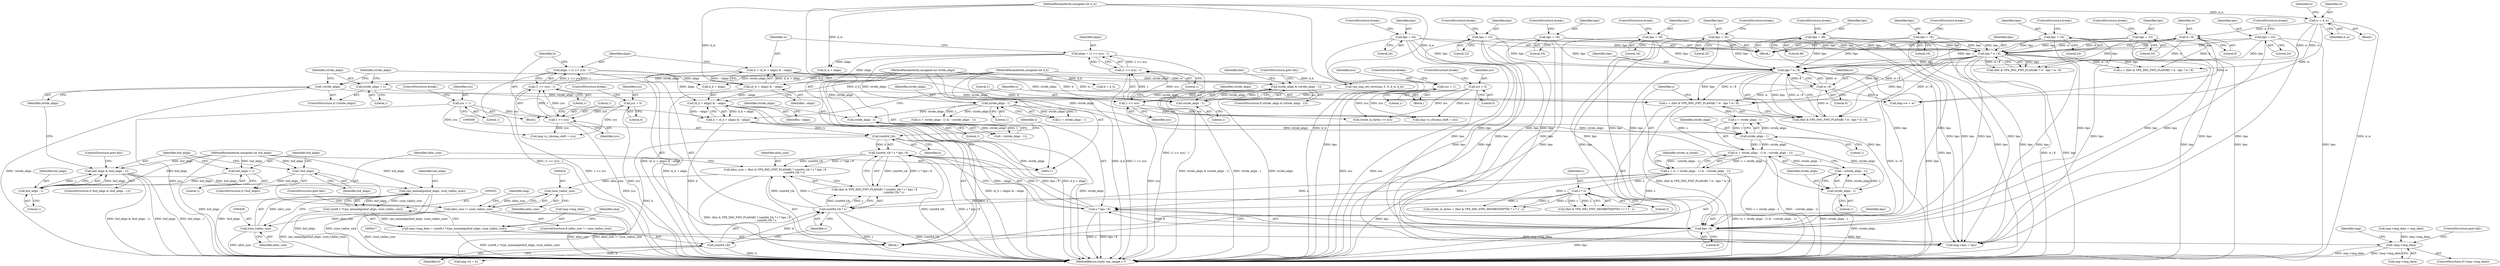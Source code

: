 digraph "0_Android_55cd1dd7c8d0a3de907d22e0f12718733f4e41d9@API" {
"1000433" [label="(Call,vpx_memalign(buf_align, (size_t)alloc_size))"];
"1000135" [label="(Call,buf_align & (buf_align - 1))"];
"1000137" [label="(Call,buf_align - 1)"];
"1000129" [label="(Call,!buf_align)"];
"1000116" [label="(MethodParameterIn,unsigned int buf_align)"];
"1000131" [label="(Call,buf_align = 1)"];
"1000435" [label="(Call,(size_t)alloc_size)"];
"1000421" [label="(Call,alloc_size != (size_t)alloc_size)"];
"1000423" [label="(Call,(size_t)alloc_size)"];
"1000400" [label="(Call,alloc_size = (fmt & VPX_IMG_FMT_PLANAR) ? (uint64_t)h * s * bps / 8\n                                            : (uint64_t)h * s)"];
"1000406" [label="(Call,(uint64_t)h * s * bps / 8)"];
"1000407" [label="(Call,(uint64_t)h)"];
"1000359" [label="(Call,h = (d_h + align) & ~align)"];
"1000361" [label="(Call,(d_h + align) & ~align)"];
"1000115" [label="(MethodParameterIn,unsigned int d_h)"];
"1000352" [label="(Call,align = (1 << ycs) - 1)"];
"1000354" [label="(Call,(1 << ycs) - 1)"];
"1000355" [label="(Call,1 << ycs)"];
"1000251" [label="(Call,ycs = 1)"];
"1000256" [label="(Call,ycs = 0)"];
"1000347" [label="(Call,(d_w + align) & ~align)"];
"1000114" [label="(MethodParameterIn,unsigned int d_w)"];
"1000338" [label="(Call,align = (1 << xcs) - 1)"];
"1000340" [label="(Call,(1 << xcs) - 1)"];
"1000341" [label="(Call,1 << xcs)"];
"1000232" [label="(Call,xcs = 1)"];
"1000237" [label="(Call,xcs = 0)"];
"1000410" [label="(Call,s * bps / 8)"];
"1000396" [label="(Call,s * 2)"];
"1000378" [label="(Call,s = (s + stride_align - 1) & ~(stride_align - 1))"];
"1000380" [label="(Call,(s + stride_align - 1) & ~(stride_align - 1))"];
"1000366" [label="(Call,s = (fmt & VPX_IMG_FMT_PLANAR) ? w : bps * w / 8)"];
"1000375" [label="(Call,w / 8)"];
"1000345" [label="(Call,w = (d_w + align) & ~align)"];
"1000373" [label="(Call,bps * w / 8)"];
"1000167" [label="(Call,bps = 24)"];
"1000186" [label="(Call,bps = 12)"];
"1000208" [label="(Call,bps = 32)"];
"1000178" [label="(Call,bps = 16)"];
"1000218" [label="(Call,bps = 16)"];
"1000213" [label="(Call,bps = 48)"];
"1000192" [label="(Call,bps = 16)"];
"1000161" [label="(Call,bps = 32)"];
"1000197" [label="(Call,bps = 24)"];
"1000202" [label="(Call,bps = 24)"];
"1000273" [label="(Call,bps * w / 8)"];
"1000275" [label="(Call,w / 8)"];
"1000260" [label="(Call,w = d_w)"];
"1000383" [label="(Call,stride_align - 1)"];
"1000287" [label="(Call,stride_align - 1)"];
"1000283" [label="(Call,stride_align - 1)"];
"1000148" [label="(Call,stride_align & (stride_align - 1))"];
"1000150" [label="(Call,stride_align - 1)"];
"1000142" [label="(Call,!stride_align)"];
"1000117" [label="(MethodParameterIn,unsigned int stride_align)"];
"1000144" [label="(Call,stride_align = 1)"];
"1000386" [label="(Call,~(stride_align - 1))"];
"1000387" [label="(Call,stride_align - 1)"];
"1000412" [label="(Call,bps / 8)"];
"1000415" [label="(Call,(uint64_t)h * s)"];
"1000416" [label="(Call,(uint64_t)h)"];
"1000431" [label="(Call,(uint8_t *)vpx_memalign(buf_align, (size_t)alloc_size))"];
"1000427" [label="(Call,img->img_data = (uint8_t *)vpx_memalign(buf_align, (size_t)alloc_size))"];
"1000444" [label="(Call,!img->img_data)"];
"1000251" [label="(Call,ycs = 1)"];
"1000258" [label="(Literal,0)"];
"1000412" [label="(Call,bps / 8)"];
"1000140" [label="(ControlStructure,goto fail;)"];
"1000397" [label="(Identifier,s)"];
"1000484" [label="(Call,img->bps = bps)"];
"1000181" [label="(ControlStructure,break;)"];
"1000170" [label="(ControlStructure,break;)"];
"1000136" [label="(Identifier,buf_align)"];
"1000415" [label="(Call,(uint64_t)h * s)"];
"1000147" [label="(ControlStructure,if (stride_align & (stride_align - 1)))"];
"1000139" [label="(Literal,1)"];
"1000142" [label="(Call,!stride_align)"];
"1000213" [label="(Call,bps = 48)"];
"1000260" [label="(Call,w = d_w)"];
"1000192" [label="(Call,bps = 16)"];
"1000189" [label="(ControlStructure,break;)"];
"1000378" [label="(Call,s = (s + stride_align - 1) & ~(stride_align - 1))"];
"1000437" [label="(Identifier,alloc_size)"];
"1000169" [label="(Literal,24)"];
"1000193" [label="(Identifier,bps)"];
"1000202" [label="(Call,bps = 24)"];
"1000340" [label="(Call,(1 << xcs) - 1)"];
"1000376" [label="(Identifier,w)"];
"1000348" [label="(Call,d_w + align)"];
"1000220" [label="(Literal,16)"];
"1000151" [label="(Identifier,stride_align)"];
"1000413" [label="(Identifier,bps)"];
"1000474" [label="(Call,img->x_chroma_shift = xcs)"];
"1000224" [label="(Block,)"];
"1000114" [label="(MethodParameterIn,unsigned int d_w)"];
"1000443" [label="(ControlStructure,if (!img->img_data))"];
"1000135" [label="(Call,buf_align & (buf_align - 1))"];
"1000263" [label="(Call,h = d_h)"];
"1000163" [label="(Literal,32)"];
"1000164" [label="(ControlStructure,break;)"];
"1000266" [label="(Call,s = (fmt & VPX_IMG_FMT_PLANAR) ? w : bps * w / 8)"];
"1000186" [label="(Call,bps = 12)"];
"1000380" [label="(Call,(s + stride_align - 1) & ~(stride_align - 1))"];
"1000356" [label="(Literal,1)"];
"1000162" [label="(Identifier,bps)"];
"1000221" [label="(ControlStructure,break;)"];
"1000209" [label="(Identifier,bps)"];
"1000410" [label="(Call,s * bps / 8)"];
"1000195" [label="(ControlStructure,break;)"];
"1000208" [label="(Call,bps = 32)"];
"1000141" [label="(ControlStructure,if (!stride_align))"];
"1000134" [label="(ControlStructure,if (buf_align & (buf_align - 1)))"];
"1000198" [label="(Identifier,bps)"];
"1000252" [label="(Identifier,ycs)"];
"1000261" [label="(Identifier,w)"];
"1000143" [label="(Identifier,stride_align)"];
"1000129" [label="(Call,!buf_align)"];
"1000344" [label="(Literal,1)"];
"1000368" [label="(Call,(fmt & VPX_IMG_FMT_PLANAR) ? w : bps * w / 8)"];
"1000148" [label="(Call,stride_align & (stride_align - 1))"];
"1000116" [label="(MethodParameterIn,unsigned int buf_align)"];
"1000276" [label="(Identifier,w)"];
"1000285" [label="(Literal,1)"];
"1000238" [label="(Identifier,xcs)"];
"1000384" [label="(Identifier,stride_align)"];
"1000392" [label="(Call,(fmt & VPX_IMG_FMT_HIGHBITDEPTH) ? s * 2 : s)"];
"1000203" [label="(Identifier,bps)"];
"1000426" [label="(ControlStructure,goto fail;)"];
"1000435" [label="(Call,(size_t)alloc_size)"];
"1000211" [label="(ControlStructure,break;)"];
"1000215" [label="(Literal,48)"];
"1000338" [label="(Call,align = (1 << xcs) - 1)"];
"1000243" [label="(Block,)"];
"1000433" [label="(Call,vpx_memalign(buf_align, (size_t)alloc_size))"];
"1000355" [label="(Call,1 << ycs)"];
"1000153" [label="(ControlStructure,goto fail;)"];
"1000431" [label="(Call,(uint8_t *)vpx_memalign(buf_align, (size_t)alloc_size))"];
"1000365" [label="(Identifier,~align)"];
"1000422" [label="(Identifier,alloc_size)"];
"1000406" [label="(Call,(uint64_t)h * s * bps / 8)"];
"1000149" [label="(Identifier,stride_align)"];
"1000286" [label="(Call,~(stride_align - 1))"];
"1000358" [label="(Literal,1)"];
"1000414" [label="(Literal,8)"];
"1000386" [label="(Call,~(stride_align - 1))"];
"1000280" [label="(Call,(s + stride_align - 1) & ~(stride_align - 1))"];
"1000253" [label="(Literal,1)"];
"1000131" [label="(Call,buf_align = 1)"];
"1000379" [label="(Identifier,s)"];
"1000429" [label="(Identifier,img)"];
"1000219" [label="(Identifier,bps)"];
"1000416" [label="(Call,(uint64_t)h)"];
"1000264" [label="(Identifier,h)"];
"1000400" [label="(Call,alloc_size = (fmt & VPX_IMG_FMT_PLANAR) ? (uint64_t)h * s * bps / 8\n                                            : (uint64_t)h * s)"];
"1000375" [label="(Call,w / 8)"];
"1000388" [label="(Identifier,stride_align)"];
"1000428" [label="(Call,img->img_data)"];
"1000383" [label="(Call,stride_align - 1)"];
"1000137" [label="(Call,buf_align - 1)"];
"1000161" [label="(Call,bps = 32)"];
"1000194" [label="(Literal,16)"];
"1000360" [label="(Identifier,h)"];
"1000464" [label="(Call,img->w = w)"];
"1000469" [label="(Call,img->h = h)"];
"1000387" [label="(Call,stride_align - 1)"];
"1000367" [label="(Identifier,s)"];
"1000479" [label="(Call,img->y_chroma_shift = ycs)"];
"1000341" [label="(Call,1 << xcs)"];
"1000117" [label="(MethodParameterIn,unsigned int stride_align)"];
"1000353" [label="(Identifier,align)"];
"1000167" [label="(Call,bps = 24)"];
"1000411" [label="(Identifier,s)"];
"1000237" [label="(Call,xcs = 0)"];
"1000390" [label="(Call,stride_in_bytes = (fmt & VPX_IMG_FMT_HIGHBITDEPTH) ? s * 2 : s)"];
"1000451" [label="(Identifier,img)"];
"1000187" [label="(Identifier,bps)"];
"1000389" [label="(Literal,1)"];
"1000138" [label="(Identifier,buf_align)"];
"1000188" [label="(Literal,12)"];
"1000283" [label="(Call,stride_align - 1)"];
"1000204" [label="(Literal,24)"];
"1000152" [label="(Literal,1)"];
"1000514" [label="(Call,stride_in_bytes >> xcs)"];
"1000409" [label="(Identifier,h)"];
"1000146" [label="(Literal,1)"];
"1000352" [label="(Call,align = (1 << ycs) - 1)"];
"1000210" [label="(Literal,32)"];
"1000256" [label="(Call,ycs = 0)"];
"1000328" [label="(Call,img->img_data = img_data)"];
"1000132" [label="(Identifier,buf_align)"];
"1000427" [label="(Call,img->img_data = (uint8_t *)vpx_memalign(buf_align, (size_t)alloc_size))"];
"1000156" [label="(Block,)"];
"1000351" [label="(Identifier,~align)"];
"1000289" [label="(Literal,1)"];
"1000357" [label="(Identifier,ycs)"];
"1000235" [label="(ControlStructure,break;)"];
"1000407" [label="(Call,(uint64_t)h)"];
"1000448" [label="(ControlStructure,goto fail;)"];
"1000199" [label="(Literal,24)"];
"1000359" [label="(Call,h = (d_h + align) & ~align)"];
"1000234" [label="(Literal,1)"];
"1000178" [label="(Call,bps = 16)"];
"1000287" [label="(Call,stride_align - 1)"];
"1000345" [label="(Call,w = (d_w + align) & ~align)"];
"1000150" [label="(Call,stride_align - 1)"];
"1000205" [label="(ControlStructure,break;)"];
"1000519" [label="(Call,vpx_img_set_rect(img, 0, 0, d_w, d_h))"];
"1000232" [label="(Call,xcs = 1)"];
"1000381" [label="(Call,s + stride_align - 1)"];
"1000401" [label="(Identifier,alloc_size)"];
"1000343" [label="(Identifier,xcs)"];
"1000284" [label="(Identifier,stride_align)"];
"1000133" [label="(Literal,1)"];
"1000420" [label="(ControlStructure,if (alloc_size != (size_t)alloc_size))"];
"1000262" [label="(Identifier,d_w)"];
"1000339" [label="(Identifier,align)"];
"1000218" [label="(Call,bps = 16)"];
"1000418" [label="(Identifier,h)"];
"1000354" [label="(Call,(1 << ycs) - 1)"];
"1000233" [label="(Identifier,xcs)"];
"1000155" [label="(Identifier,fmt)"];
"1000425" [label="(Identifier,alloc_size)"];
"1000128" [label="(ControlStructure,if (!buf_align))"];
"1000273" [label="(Call,bps * w / 8)"];
"1000342" [label="(Literal,1)"];
"1000216" [label="(ControlStructure,break;)"];
"1000445" [label="(Call,img->img_data)"];
"1000366" [label="(Call,s = (fmt & VPX_IMG_FMT_PLANAR) ? w : bps * w / 8)"];
"1000532" [label="(MethodReturn,static vpx_image_t *)"];
"1000179" [label="(Identifier,bps)"];
"1000130" [label="(Identifier,buf_align)"];
"1000145" [label="(Identifier,stride_align)"];
"1000240" [label="(ControlStructure,break;)"];
"1000288" [label="(Identifier,stride_align)"];
"1000119" [label="(Block,)"];
"1000144" [label="(Call,stride_align = 1)"];
"1000444" [label="(Call,!img->img_data)"];
"1000419" [label="(Identifier,s)"];
"1000168" [label="(Identifier,bps)"];
"1000434" [label="(Identifier,buf_align)"];
"1000268" [label="(Call,(fmt & VPX_IMG_FMT_PLANAR) ? w : bps * w / 8)"];
"1000275" [label="(Call,w / 8)"];
"1000346" [label="(Identifier,w)"];
"1000440" [label="(Identifier,img)"];
"1000257" [label="(Identifier,ycs)"];
"1000347" [label="(Call,(d_w + align) & ~align)"];
"1000197" [label="(Call,bps = 24)"];
"1000402" [label="(Call,(fmt & VPX_IMG_FMT_PLANAR) ? (uint64_t)h * s * bps / 8\n                                            : (uint64_t)h * s)"];
"1000421" [label="(Call,alloc_size != (size_t)alloc_size)"];
"1000259" [label="(ControlStructure,break;)"];
"1000254" [label="(ControlStructure,break;)"];
"1000398" [label="(Literal,2)"];
"1000336" [label="(Block,)"];
"1000277" [label="(Literal,8)"];
"1000281" [label="(Call,s + stride_align - 1)"];
"1000200" [label="(ControlStructure,break;)"];
"1000423" [label="(Call,(size_t)alloc_size)"];
"1000391" [label="(Identifier,stride_in_bytes)"];
"1000239" [label="(Literal,0)"];
"1000214" [label="(Identifier,bps)"];
"1000385" [label="(Literal,1)"];
"1000377" [label="(Literal,8)"];
"1000374" [label="(Identifier,bps)"];
"1000362" [label="(Call,d_h + align)"];
"1000180" [label="(Literal,16)"];
"1000373" [label="(Call,bps * w / 8)"];
"1000361" [label="(Call,(d_h + align) & ~align)"];
"1000115" [label="(MethodParameterIn,unsigned int d_h)"];
"1000274" [label="(Identifier,bps)"];
"1000396" [label="(Call,s * 2)"];
"1000433" -> "1000431"  [label="AST: "];
"1000433" -> "1000435"  [label="CFG: "];
"1000434" -> "1000433"  [label="AST: "];
"1000435" -> "1000433"  [label="AST: "];
"1000431" -> "1000433"  [label="CFG: "];
"1000433" -> "1000532"  [label="DDG: buf_align"];
"1000433" -> "1000532"  [label="DDG: (size_t)alloc_size"];
"1000433" -> "1000431"  [label="DDG: buf_align"];
"1000433" -> "1000431"  [label="DDG: (size_t)alloc_size"];
"1000135" -> "1000433"  [label="DDG: buf_align"];
"1000116" -> "1000433"  [label="DDG: buf_align"];
"1000435" -> "1000433"  [label="DDG: alloc_size"];
"1000135" -> "1000134"  [label="AST: "];
"1000135" -> "1000137"  [label="CFG: "];
"1000136" -> "1000135"  [label="AST: "];
"1000137" -> "1000135"  [label="AST: "];
"1000140" -> "1000135"  [label="CFG: "];
"1000143" -> "1000135"  [label="CFG: "];
"1000135" -> "1000532"  [label="DDG: buf_align & (buf_align - 1)"];
"1000135" -> "1000532"  [label="DDG: buf_align"];
"1000135" -> "1000532"  [label="DDG: buf_align - 1"];
"1000137" -> "1000135"  [label="DDG: buf_align"];
"1000137" -> "1000135"  [label="DDG: 1"];
"1000116" -> "1000135"  [label="DDG: buf_align"];
"1000137" -> "1000139"  [label="CFG: "];
"1000138" -> "1000137"  [label="AST: "];
"1000139" -> "1000137"  [label="AST: "];
"1000129" -> "1000137"  [label="DDG: buf_align"];
"1000131" -> "1000137"  [label="DDG: buf_align"];
"1000116" -> "1000137"  [label="DDG: buf_align"];
"1000129" -> "1000128"  [label="AST: "];
"1000129" -> "1000130"  [label="CFG: "];
"1000130" -> "1000129"  [label="AST: "];
"1000132" -> "1000129"  [label="CFG: "];
"1000136" -> "1000129"  [label="CFG: "];
"1000129" -> "1000532"  [label="DDG: !buf_align"];
"1000116" -> "1000129"  [label="DDG: buf_align"];
"1000116" -> "1000111"  [label="AST: "];
"1000116" -> "1000532"  [label="DDG: buf_align"];
"1000116" -> "1000131"  [label="DDG: buf_align"];
"1000131" -> "1000128"  [label="AST: "];
"1000131" -> "1000133"  [label="CFG: "];
"1000132" -> "1000131"  [label="AST: "];
"1000133" -> "1000131"  [label="AST: "];
"1000136" -> "1000131"  [label="CFG: "];
"1000435" -> "1000437"  [label="CFG: "];
"1000436" -> "1000435"  [label="AST: "];
"1000437" -> "1000435"  [label="AST: "];
"1000435" -> "1000532"  [label="DDG: alloc_size"];
"1000421" -> "1000435"  [label="DDG: alloc_size"];
"1000421" -> "1000420"  [label="AST: "];
"1000421" -> "1000423"  [label="CFG: "];
"1000422" -> "1000421"  [label="AST: "];
"1000423" -> "1000421"  [label="AST: "];
"1000426" -> "1000421"  [label="CFG: "];
"1000429" -> "1000421"  [label="CFG: "];
"1000421" -> "1000532"  [label="DDG: (size_t)alloc_size"];
"1000421" -> "1000532"  [label="DDG: alloc_size"];
"1000421" -> "1000532"  [label="DDG: alloc_size != (size_t)alloc_size"];
"1000423" -> "1000421"  [label="DDG: alloc_size"];
"1000423" -> "1000425"  [label="CFG: "];
"1000424" -> "1000423"  [label="AST: "];
"1000425" -> "1000423"  [label="AST: "];
"1000400" -> "1000423"  [label="DDG: alloc_size"];
"1000400" -> "1000336"  [label="AST: "];
"1000400" -> "1000402"  [label="CFG: "];
"1000401" -> "1000400"  [label="AST: "];
"1000402" -> "1000400"  [label="AST: "];
"1000422" -> "1000400"  [label="CFG: "];
"1000400" -> "1000532"  [label="DDG: (fmt & VPX_IMG_FMT_PLANAR) ? (uint64_t)h * s * bps / 8\n                                            : (uint64_t)h * s"];
"1000406" -> "1000400"  [label="DDG: (uint64_t)h"];
"1000406" -> "1000400"  [label="DDG: s * bps / 8"];
"1000415" -> "1000400"  [label="DDG: (uint64_t)h"];
"1000415" -> "1000400"  [label="DDG: s"];
"1000406" -> "1000402"  [label="AST: "];
"1000406" -> "1000410"  [label="CFG: "];
"1000407" -> "1000406"  [label="AST: "];
"1000410" -> "1000406"  [label="AST: "];
"1000402" -> "1000406"  [label="CFG: "];
"1000406" -> "1000532"  [label="DDG: (uint64_t)h"];
"1000406" -> "1000532"  [label="DDG: s * bps / 8"];
"1000406" -> "1000402"  [label="DDG: (uint64_t)h"];
"1000406" -> "1000402"  [label="DDG: s * bps / 8"];
"1000407" -> "1000406"  [label="DDG: h"];
"1000410" -> "1000406"  [label="DDG: s"];
"1000410" -> "1000406"  [label="DDG: bps / 8"];
"1000407" -> "1000409"  [label="CFG: "];
"1000408" -> "1000407"  [label="AST: "];
"1000409" -> "1000407"  [label="AST: "];
"1000411" -> "1000407"  [label="CFG: "];
"1000407" -> "1000532"  [label="DDG: h"];
"1000359" -> "1000407"  [label="DDG: h"];
"1000407" -> "1000469"  [label="DDG: h"];
"1000359" -> "1000336"  [label="AST: "];
"1000359" -> "1000361"  [label="CFG: "];
"1000360" -> "1000359"  [label="AST: "];
"1000361" -> "1000359"  [label="AST: "];
"1000367" -> "1000359"  [label="CFG: "];
"1000359" -> "1000532"  [label="DDG: (d_h + align) & ~align"];
"1000361" -> "1000359"  [label="DDG: d_h + align"];
"1000361" -> "1000359"  [label="DDG: ~align"];
"1000359" -> "1000416"  [label="DDG: h"];
"1000361" -> "1000365"  [label="CFG: "];
"1000362" -> "1000361"  [label="AST: "];
"1000365" -> "1000361"  [label="AST: "];
"1000361" -> "1000532"  [label="DDG: ~align"];
"1000361" -> "1000532"  [label="DDG: d_h + align"];
"1000115" -> "1000361"  [label="DDG: d_h"];
"1000352" -> "1000361"  [label="DDG: align"];
"1000347" -> "1000361"  [label="DDG: ~align"];
"1000115" -> "1000111"  [label="AST: "];
"1000115" -> "1000532"  [label="DDG: d_h"];
"1000115" -> "1000263"  [label="DDG: d_h"];
"1000115" -> "1000362"  [label="DDG: d_h"];
"1000115" -> "1000519"  [label="DDG: d_h"];
"1000352" -> "1000336"  [label="AST: "];
"1000352" -> "1000354"  [label="CFG: "];
"1000353" -> "1000352"  [label="AST: "];
"1000354" -> "1000352"  [label="AST: "];
"1000360" -> "1000352"  [label="CFG: "];
"1000352" -> "1000532"  [label="DDG: (1 << ycs) - 1"];
"1000354" -> "1000352"  [label="DDG: 1 << ycs"];
"1000354" -> "1000352"  [label="DDG: 1"];
"1000352" -> "1000362"  [label="DDG: align"];
"1000354" -> "1000358"  [label="CFG: "];
"1000355" -> "1000354"  [label="AST: "];
"1000358" -> "1000354"  [label="AST: "];
"1000354" -> "1000532"  [label="DDG: 1 << ycs"];
"1000355" -> "1000354"  [label="DDG: 1"];
"1000355" -> "1000354"  [label="DDG: ycs"];
"1000355" -> "1000357"  [label="CFG: "];
"1000356" -> "1000355"  [label="AST: "];
"1000357" -> "1000355"  [label="AST: "];
"1000358" -> "1000355"  [label="CFG: "];
"1000355" -> "1000532"  [label="DDG: ycs"];
"1000251" -> "1000355"  [label="DDG: ycs"];
"1000256" -> "1000355"  [label="DDG: ycs"];
"1000355" -> "1000479"  [label="DDG: ycs"];
"1000251" -> "1000243"  [label="AST: "];
"1000251" -> "1000253"  [label="CFG: "];
"1000252" -> "1000251"  [label="AST: "];
"1000253" -> "1000251"  [label="AST: "];
"1000254" -> "1000251"  [label="CFG: "];
"1000251" -> "1000532"  [label="DDG: ycs"];
"1000251" -> "1000479"  [label="DDG: ycs"];
"1000256" -> "1000243"  [label="AST: "];
"1000256" -> "1000258"  [label="CFG: "];
"1000257" -> "1000256"  [label="AST: "];
"1000258" -> "1000256"  [label="AST: "];
"1000259" -> "1000256"  [label="CFG: "];
"1000256" -> "1000532"  [label="DDG: ycs"];
"1000256" -> "1000479"  [label="DDG: ycs"];
"1000347" -> "1000345"  [label="AST: "];
"1000347" -> "1000351"  [label="CFG: "];
"1000348" -> "1000347"  [label="AST: "];
"1000351" -> "1000347"  [label="AST: "];
"1000345" -> "1000347"  [label="CFG: "];
"1000347" -> "1000532"  [label="DDG: d_w + align"];
"1000347" -> "1000345"  [label="DDG: d_w + align"];
"1000347" -> "1000345"  [label="DDG: ~align"];
"1000114" -> "1000347"  [label="DDG: d_w"];
"1000338" -> "1000347"  [label="DDG: align"];
"1000114" -> "1000111"  [label="AST: "];
"1000114" -> "1000532"  [label="DDG: d_w"];
"1000114" -> "1000260"  [label="DDG: d_w"];
"1000114" -> "1000348"  [label="DDG: d_w"];
"1000114" -> "1000519"  [label="DDG: d_w"];
"1000338" -> "1000336"  [label="AST: "];
"1000338" -> "1000340"  [label="CFG: "];
"1000339" -> "1000338"  [label="AST: "];
"1000340" -> "1000338"  [label="AST: "];
"1000346" -> "1000338"  [label="CFG: "];
"1000338" -> "1000532"  [label="DDG: (1 << xcs) - 1"];
"1000340" -> "1000338"  [label="DDG: 1 << xcs"];
"1000340" -> "1000338"  [label="DDG: 1"];
"1000338" -> "1000348"  [label="DDG: align"];
"1000340" -> "1000344"  [label="CFG: "];
"1000341" -> "1000340"  [label="AST: "];
"1000344" -> "1000340"  [label="AST: "];
"1000340" -> "1000532"  [label="DDG: 1 << xcs"];
"1000341" -> "1000340"  [label="DDG: 1"];
"1000341" -> "1000340"  [label="DDG: xcs"];
"1000341" -> "1000343"  [label="CFG: "];
"1000342" -> "1000341"  [label="AST: "];
"1000343" -> "1000341"  [label="AST: "];
"1000344" -> "1000341"  [label="CFG: "];
"1000341" -> "1000532"  [label="DDG: xcs"];
"1000232" -> "1000341"  [label="DDG: xcs"];
"1000237" -> "1000341"  [label="DDG: xcs"];
"1000341" -> "1000474"  [label="DDG: xcs"];
"1000341" -> "1000514"  [label="DDG: xcs"];
"1000232" -> "1000224"  [label="AST: "];
"1000232" -> "1000234"  [label="CFG: "];
"1000233" -> "1000232"  [label="AST: "];
"1000234" -> "1000232"  [label="AST: "];
"1000235" -> "1000232"  [label="CFG: "];
"1000232" -> "1000532"  [label="DDG: xcs"];
"1000232" -> "1000474"  [label="DDG: xcs"];
"1000232" -> "1000514"  [label="DDG: xcs"];
"1000237" -> "1000224"  [label="AST: "];
"1000237" -> "1000239"  [label="CFG: "];
"1000238" -> "1000237"  [label="AST: "];
"1000239" -> "1000237"  [label="AST: "];
"1000240" -> "1000237"  [label="CFG: "];
"1000237" -> "1000532"  [label="DDG: xcs"];
"1000237" -> "1000474"  [label="DDG: xcs"];
"1000237" -> "1000514"  [label="DDG: xcs"];
"1000410" -> "1000412"  [label="CFG: "];
"1000411" -> "1000410"  [label="AST: "];
"1000412" -> "1000410"  [label="AST: "];
"1000410" -> "1000532"  [label="DDG: s"];
"1000410" -> "1000532"  [label="DDG: bps / 8"];
"1000396" -> "1000410"  [label="DDG: s"];
"1000378" -> "1000410"  [label="DDG: s"];
"1000412" -> "1000410"  [label="DDG: bps"];
"1000412" -> "1000410"  [label="DDG: 8"];
"1000396" -> "1000392"  [label="AST: "];
"1000396" -> "1000398"  [label="CFG: "];
"1000397" -> "1000396"  [label="AST: "];
"1000398" -> "1000396"  [label="AST: "];
"1000392" -> "1000396"  [label="CFG: "];
"1000396" -> "1000390"  [label="DDG: s"];
"1000396" -> "1000390"  [label="DDG: 2"];
"1000396" -> "1000392"  [label="DDG: s"];
"1000396" -> "1000392"  [label="DDG: 2"];
"1000378" -> "1000396"  [label="DDG: s"];
"1000396" -> "1000415"  [label="DDG: s"];
"1000378" -> "1000336"  [label="AST: "];
"1000378" -> "1000380"  [label="CFG: "];
"1000379" -> "1000378"  [label="AST: "];
"1000380" -> "1000378"  [label="AST: "];
"1000391" -> "1000378"  [label="CFG: "];
"1000378" -> "1000532"  [label="DDG: (s + stride_align - 1) & ~(stride_align - 1)"];
"1000380" -> "1000378"  [label="DDG: s + stride_align - 1"];
"1000380" -> "1000378"  [label="DDG: ~(stride_align - 1)"];
"1000378" -> "1000390"  [label="DDG: s"];
"1000378" -> "1000392"  [label="DDG: s"];
"1000378" -> "1000415"  [label="DDG: s"];
"1000380" -> "1000386"  [label="CFG: "];
"1000381" -> "1000380"  [label="AST: "];
"1000386" -> "1000380"  [label="AST: "];
"1000380" -> "1000532"  [label="DDG: ~(stride_align - 1)"];
"1000380" -> "1000532"  [label="DDG: s + stride_align - 1"];
"1000366" -> "1000380"  [label="DDG: s"];
"1000383" -> "1000380"  [label="DDG: stride_align"];
"1000383" -> "1000380"  [label="DDG: 1"];
"1000386" -> "1000380"  [label="DDG: stride_align - 1"];
"1000366" -> "1000336"  [label="AST: "];
"1000366" -> "1000368"  [label="CFG: "];
"1000367" -> "1000366"  [label="AST: "];
"1000368" -> "1000366"  [label="AST: "];
"1000379" -> "1000366"  [label="CFG: "];
"1000366" -> "1000532"  [label="DDG: (fmt & VPX_IMG_FMT_PLANAR) ? w : bps * w / 8"];
"1000375" -> "1000366"  [label="DDG: w"];
"1000345" -> "1000366"  [label="DDG: w"];
"1000373" -> "1000366"  [label="DDG: bps"];
"1000373" -> "1000366"  [label="DDG: w / 8"];
"1000273" -> "1000366"  [label="DDG: bps"];
"1000273" -> "1000366"  [label="DDG: w / 8"];
"1000366" -> "1000381"  [label="DDG: s"];
"1000375" -> "1000373"  [label="AST: "];
"1000375" -> "1000377"  [label="CFG: "];
"1000376" -> "1000375"  [label="AST: "];
"1000377" -> "1000375"  [label="AST: "];
"1000373" -> "1000375"  [label="CFG: "];
"1000375" -> "1000368"  [label="DDG: w"];
"1000375" -> "1000373"  [label="DDG: w"];
"1000375" -> "1000373"  [label="DDG: 8"];
"1000345" -> "1000375"  [label="DDG: w"];
"1000375" -> "1000464"  [label="DDG: w"];
"1000345" -> "1000336"  [label="AST: "];
"1000346" -> "1000345"  [label="AST: "];
"1000353" -> "1000345"  [label="CFG: "];
"1000345" -> "1000532"  [label="DDG: (d_w + align) & ~align"];
"1000345" -> "1000368"  [label="DDG: w"];
"1000345" -> "1000464"  [label="DDG: w"];
"1000373" -> "1000368"  [label="AST: "];
"1000374" -> "1000373"  [label="AST: "];
"1000368" -> "1000373"  [label="CFG: "];
"1000373" -> "1000532"  [label="DDG: w / 8"];
"1000373" -> "1000532"  [label="DDG: bps"];
"1000373" -> "1000368"  [label="DDG: bps"];
"1000373" -> "1000368"  [label="DDG: w / 8"];
"1000167" -> "1000373"  [label="DDG: bps"];
"1000186" -> "1000373"  [label="DDG: bps"];
"1000208" -> "1000373"  [label="DDG: bps"];
"1000178" -> "1000373"  [label="DDG: bps"];
"1000218" -> "1000373"  [label="DDG: bps"];
"1000213" -> "1000373"  [label="DDG: bps"];
"1000192" -> "1000373"  [label="DDG: bps"];
"1000161" -> "1000373"  [label="DDG: bps"];
"1000197" -> "1000373"  [label="DDG: bps"];
"1000202" -> "1000373"  [label="DDG: bps"];
"1000273" -> "1000373"  [label="DDG: bps"];
"1000373" -> "1000412"  [label="DDG: bps"];
"1000373" -> "1000484"  [label="DDG: bps"];
"1000167" -> "1000156"  [label="AST: "];
"1000167" -> "1000169"  [label="CFG: "];
"1000168" -> "1000167"  [label="AST: "];
"1000169" -> "1000167"  [label="AST: "];
"1000170" -> "1000167"  [label="CFG: "];
"1000167" -> "1000532"  [label="DDG: bps"];
"1000167" -> "1000273"  [label="DDG: bps"];
"1000167" -> "1000412"  [label="DDG: bps"];
"1000167" -> "1000484"  [label="DDG: bps"];
"1000186" -> "1000156"  [label="AST: "];
"1000186" -> "1000188"  [label="CFG: "];
"1000187" -> "1000186"  [label="AST: "];
"1000188" -> "1000186"  [label="AST: "];
"1000189" -> "1000186"  [label="CFG: "];
"1000186" -> "1000532"  [label="DDG: bps"];
"1000186" -> "1000273"  [label="DDG: bps"];
"1000186" -> "1000412"  [label="DDG: bps"];
"1000186" -> "1000484"  [label="DDG: bps"];
"1000208" -> "1000156"  [label="AST: "];
"1000208" -> "1000210"  [label="CFG: "];
"1000209" -> "1000208"  [label="AST: "];
"1000210" -> "1000208"  [label="AST: "];
"1000211" -> "1000208"  [label="CFG: "];
"1000208" -> "1000532"  [label="DDG: bps"];
"1000208" -> "1000273"  [label="DDG: bps"];
"1000208" -> "1000412"  [label="DDG: bps"];
"1000208" -> "1000484"  [label="DDG: bps"];
"1000178" -> "1000156"  [label="AST: "];
"1000178" -> "1000180"  [label="CFG: "];
"1000179" -> "1000178"  [label="AST: "];
"1000180" -> "1000178"  [label="AST: "];
"1000181" -> "1000178"  [label="CFG: "];
"1000178" -> "1000532"  [label="DDG: bps"];
"1000178" -> "1000273"  [label="DDG: bps"];
"1000178" -> "1000412"  [label="DDG: bps"];
"1000178" -> "1000484"  [label="DDG: bps"];
"1000218" -> "1000156"  [label="AST: "];
"1000218" -> "1000220"  [label="CFG: "];
"1000219" -> "1000218"  [label="AST: "];
"1000220" -> "1000218"  [label="AST: "];
"1000221" -> "1000218"  [label="CFG: "];
"1000218" -> "1000532"  [label="DDG: bps"];
"1000218" -> "1000273"  [label="DDG: bps"];
"1000218" -> "1000412"  [label="DDG: bps"];
"1000218" -> "1000484"  [label="DDG: bps"];
"1000213" -> "1000156"  [label="AST: "];
"1000213" -> "1000215"  [label="CFG: "];
"1000214" -> "1000213"  [label="AST: "];
"1000215" -> "1000213"  [label="AST: "];
"1000216" -> "1000213"  [label="CFG: "];
"1000213" -> "1000532"  [label="DDG: bps"];
"1000213" -> "1000273"  [label="DDG: bps"];
"1000213" -> "1000412"  [label="DDG: bps"];
"1000213" -> "1000484"  [label="DDG: bps"];
"1000192" -> "1000156"  [label="AST: "];
"1000192" -> "1000194"  [label="CFG: "];
"1000193" -> "1000192"  [label="AST: "];
"1000194" -> "1000192"  [label="AST: "];
"1000195" -> "1000192"  [label="CFG: "];
"1000192" -> "1000532"  [label="DDG: bps"];
"1000192" -> "1000273"  [label="DDG: bps"];
"1000192" -> "1000412"  [label="DDG: bps"];
"1000192" -> "1000484"  [label="DDG: bps"];
"1000161" -> "1000156"  [label="AST: "];
"1000161" -> "1000163"  [label="CFG: "];
"1000162" -> "1000161"  [label="AST: "];
"1000163" -> "1000161"  [label="AST: "];
"1000164" -> "1000161"  [label="CFG: "];
"1000161" -> "1000532"  [label="DDG: bps"];
"1000161" -> "1000273"  [label="DDG: bps"];
"1000161" -> "1000412"  [label="DDG: bps"];
"1000161" -> "1000484"  [label="DDG: bps"];
"1000197" -> "1000156"  [label="AST: "];
"1000197" -> "1000199"  [label="CFG: "];
"1000198" -> "1000197"  [label="AST: "];
"1000199" -> "1000197"  [label="AST: "];
"1000200" -> "1000197"  [label="CFG: "];
"1000197" -> "1000532"  [label="DDG: bps"];
"1000197" -> "1000273"  [label="DDG: bps"];
"1000197" -> "1000412"  [label="DDG: bps"];
"1000197" -> "1000484"  [label="DDG: bps"];
"1000202" -> "1000156"  [label="AST: "];
"1000202" -> "1000204"  [label="CFG: "];
"1000203" -> "1000202"  [label="AST: "];
"1000204" -> "1000202"  [label="AST: "];
"1000205" -> "1000202"  [label="CFG: "];
"1000202" -> "1000532"  [label="DDG: bps"];
"1000202" -> "1000273"  [label="DDG: bps"];
"1000202" -> "1000412"  [label="DDG: bps"];
"1000202" -> "1000484"  [label="DDG: bps"];
"1000273" -> "1000268"  [label="AST: "];
"1000273" -> "1000275"  [label="CFG: "];
"1000274" -> "1000273"  [label="AST: "];
"1000275" -> "1000273"  [label="AST: "];
"1000268" -> "1000273"  [label="CFG: "];
"1000273" -> "1000532"  [label="DDG: w / 8"];
"1000273" -> "1000532"  [label="DDG: bps"];
"1000273" -> "1000266"  [label="DDG: bps"];
"1000273" -> "1000266"  [label="DDG: w / 8"];
"1000273" -> "1000268"  [label="DDG: bps"];
"1000273" -> "1000268"  [label="DDG: w / 8"];
"1000275" -> "1000273"  [label="DDG: w"];
"1000275" -> "1000273"  [label="DDG: 8"];
"1000273" -> "1000368"  [label="DDG: bps"];
"1000273" -> "1000368"  [label="DDG: w / 8"];
"1000273" -> "1000412"  [label="DDG: bps"];
"1000273" -> "1000484"  [label="DDG: bps"];
"1000275" -> "1000277"  [label="CFG: "];
"1000276" -> "1000275"  [label="AST: "];
"1000277" -> "1000275"  [label="AST: "];
"1000275" -> "1000266"  [label="DDG: w"];
"1000275" -> "1000268"  [label="DDG: w"];
"1000260" -> "1000275"  [label="DDG: w"];
"1000275" -> "1000464"  [label="DDG: w"];
"1000260" -> "1000119"  [label="AST: "];
"1000260" -> "1000262"  [label="CFG: "];
"1000261" -> "1000260"  [label="AST: "];
"1000262" -> "1000260"  [label="AST: "];
"1000264" -> "1000260"  [label="CFG: "];
"1000260" -> "1000532"  [label="DDG: d_w"];
"1000260" -> "1000266"  [label="DDG: w"];
"1000260" -> "1000268"  [label="DDG: w"];
"1000260" -> "1000464"  [label="DDG: w"];
"1000383" -> "1000381"  [label="AST: "];
"1000383" -> "1000385"  [label="CFG: "];
"1000384" -> "1000383"  [label="AST: "];
"1000385" -> "1000383"  [label="AST: "];
"1000381" -> "1000383"  [label="CFG: "];
"1000383" -> "1000381"  [label="DDG: stride_align"];
"1000383" -> "1000381"  [label="DDG: 1"];
"1000287" -> "1000383"  [label="DDG: stride_align"];
"1000117" -> "1000383"  [label="DDG: stride_align"];
"1000383" -> "1000387"  [label="DDG: stride_align"];
"1000287" -> "1000286"  [label="AST: "];
"1000287" -> "1000289"  [label="CFG: "];
"1000288" -> "1000287"  [label="AST: "];
"1000289" -> "1000287"  [label="AST: "];
"1000286" -> "1000287"  [label="CFG: "];
"1000287" -> "1000532"  [label="DDG: stride_align"];
"1000287" -> "1000286"  [label="DDG: stride_align"];
"1000287" -> "1000286"  [label="DDG: 1"];
"1000283" -> "1000287"  [label="DDG: stride_align"];
"1000117" -> "1000287"  [label="DDG: stride_align"];
"1000283" -> "1000281"  [label="AST: "];
"1000283" -> "1000285"  [label="CFG: "];
"1000284" -> "1000283"  [label="AST: "];
"1000285" -> "1000283"  [label="AST: "];
"1000281" -> "1000283"  [label="CFG: "];
"1000283" -> "1000280"  [label="DDG: stride_align"];
"1000283" -> "1000280"  [label="DDG: 1"];
"1000283" -> "1000281"  [label="DDG: stride_align"];
"1000283" -> "1000281"  [label="DDG: 1"];
"1000148" -> "1000283"  [label="DDG: stride_align"];
"1000117" -> "1000283"  [label="DDG: stride_align"];
"1000148" -> "1000147"  [label="AST: "];
"1000148" -> "1000150"  [label="CFG: "];
"1000149" -> "1000148"  [label="AST: "];
"1000150" -> "1000148"  [label="AST: "];
"1000153" -> "1000148"  [label="CFG: "];
"1000155" -> "1000148"  [label="CFG: "];
"1000148" -> "1000532"  [label="DDG: stride_align"];
"1000148" -> "1000532"  [label="DDG: stride_align & (stride_align - 1)"];
"1000148" -> "1000532"  [label="DDG: stride_align - 1"];
"1000150" -> "1000148"  [label="DDG: stride_align"];
"1000150" -> "1000148"  [label="DDG: 1"];
"1000117" -> "1000148"  [label="DDG: stride_align"];
"1000150" -> "1000152"  [label="CFG: "];
"1000151" -> "1000150"  [label="AST: "];
"1000152" -> "1000150"  [label="AST: "];
"1000142" -> "1000150"  [label="DDG: stride_align"];
"1000144" -> "1000150"  [label="DDG: stride_align"];
"1000117" -> "1000150"  [label="DDG: stride_align"];
"1000142" -> "1000141"  [label="AST: "];
"1000142" -> "1000143"  [label="CFG: "];
"1000143" -> "1000142"  [label="AST: "];
"1000145" -> "1000142"  [label="CFG: "];
"1000149" -> "1000142"  [label="CFG: "];
"1000142" -> "1000532"  [label="DDG: !stride_align"];
"1000117" -> "1000142"  [label="DDG: stride_align"];
"1000117" -> "1000111"  [label="AST: "];
"1000117" -> "1000532"  [label="DDG: stride_align"];
"1000117" -> "1000144"  [label="DDG: stride_align"];
"1000117" -> "1000387"  [label="DDG: stride_align"];
"1000144" -> "1000141"  [label="AST: "];
"1000144" -> "1000146"  [label="CFG: "];
"1000145" -> "1000144"  [label="AST: "];
"1000146" -> "1000144"  [label="AST: "];
"1000149" -> "1000144"  [label="CFG: "];
"1000386" -> "1000387"  [label="CFG: "];
"1000387" -> "1000386"  [label="AST: "];
"1000386" -> "1000532"  [label="DDG: stride_align - 1"];
"1000387" -> "1000386"  [label="DDG: stride_align"];
"1000387" -> "1000386"  [label="DDG: 1"];
"1000387" -> "1000389"  [label="CFG: "];
"1000388" -> "1000387"  [label="AST: "];
"1000389" -> "1000387"  [label="AST: "];
"1000387" -> "1000532"  [label="DDG: stride_align"];
"1000412" -> "1000414"  [label="CFG: "];
"1000413" -> "1000412"  [label="AST: "];
"1000414" -> "1000412"  [label="AST: "];
"1000412" -> "1000532"  [label="DDG: bps"];
"1000412" -> "1000484"  [label="DDG: bps"];
"1000415" -> "1000402"  [label="AST: "];
"1000415" -> "1000419"  [label="CFG: "];
"1000416" -> "1000415"  [label="AST: "];
"1000419" -> "1000415"  [label="AST: "];
"1000402" -> "1000415"  [label="CFG: "];
"1000415" -> "1000532"  [label="DDG: (uint64_t)h"];
"1000415" -> "1000532"  [label="DDG: s"];
"1000415" -> "1000402"  [label="DDG: (uint64_t)h"];
"1000415" -> "1000402"  [label="DDG: s"];
"1000416" -> "1000415"  [label="DDG: h"];
"1000416" -> "1000418"  [label="CFG: "];
"1000417" -> "1000416"  [label="AST: "];
"1000418" -> "1000416"  [label="AST: "];
"1000419" -> "1000416"  [label="CFG: "];
"1000416" -> "1000532"  [label="DDG: h"];
"1000416" -> "1000469"  [label="DDG: h"];
"1000431" -> "1000427"  [label="AST: "];
"1000432" -> "1000431"  [label="AST: "];
"1000427" -> "1000431"  [label="CFG: "];
"1000431" -> "1000532"  [label="DDG: vpx_memalign(buf_align, (size_t)alloc_size)"];
"1000431" -> "1000427"  [label="DDG: vpx_memalign(buf_align, (size_t)alloc_size)"];
"1000427" -> "1000336"  [label="AST: "];
"1000428" -> "1000427"  [label="AST: "];
"1000440" -> "1000427"  [label="CFG: "];
"1000427" -> "1000532"  [label="DDG: (uint8_t *)vpx_memalign(buf_align, (size_t)alloc_size)"];
"1000427" -> "1000444"  [label="DDG: img->img_data"];
"1000444" -> "1000443"  [label="AST: "];
"1000444" -> "1000445"  [label="CFG: "];
"1000445" -> "1000444"  [label="AST: "];
"1000448" -> "1000444"  [label="CFG: "];
"1000451" -> "1000444"  [label="CFG: "];
"1000444" -> "1000532"  [label="DDG: img->img_data"];
"1000444" -> "1000532"  [label="DDG: !img->img_data"];
"1000328" -> "1000444"  [label="DDG: img->img_data"];
}
